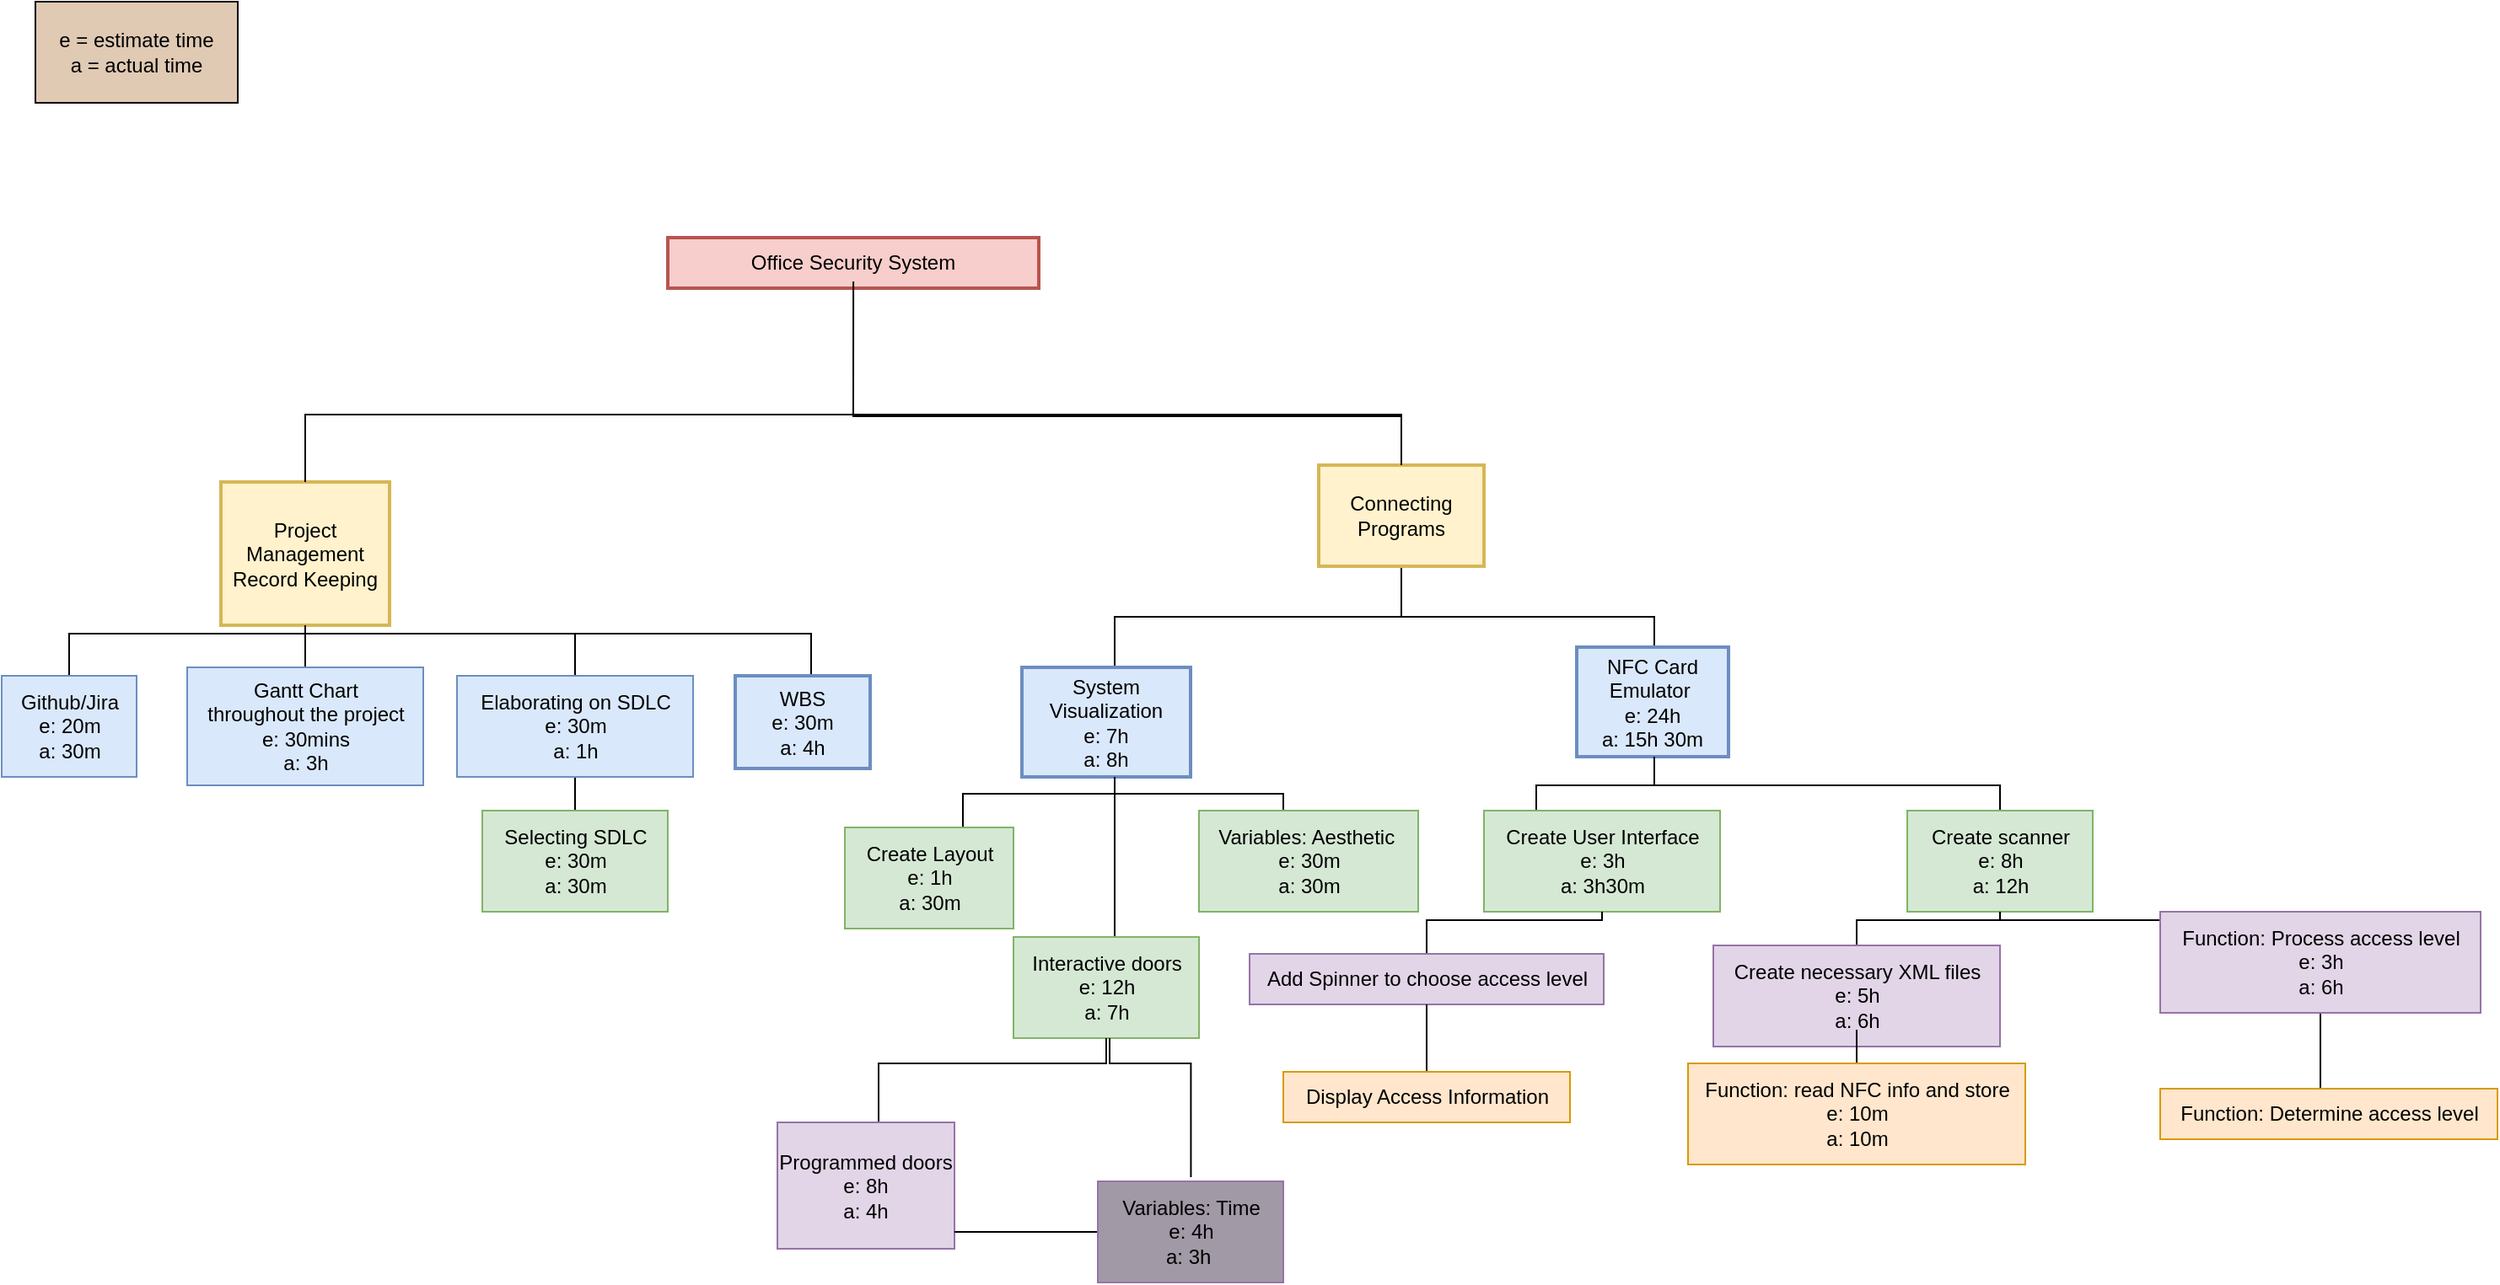 <mxfile version="20.2.3" type="device"><diagram id="EE8iB7MX44LSs6XcPGxk" name="Page-1"><mxGraphModel dx="1667" dy="1955" grid="1" gridSize="10" guides="1" tooltips="1" connect="1" arrows="1" fold="1" page="1" pageScale="1" pageWidth="1700" pageHeight="1100" math="0" shadow="0"><root><mxCell id="0"/><mxCell id="1" parent="0"/><mxCell id="ZWjXJzR2okZZIUNWNGTY-2" value="Office Security System" style="text;html=1;strokeColor=#b85450;fillColor=#f8cecc;align=center;verticalAlign=middle;whiteSpace=wrap;rounded=0;strokeWidth=2;" parent="1" vertex="1"><mxGeometry x="415" y="-900" width="220" height="30" as="geometry"/></mxCell><mxCell id="ZWjXJzR2okZZIUNWNGTY-9" value="Project Management Record Keeping" style="text;html=1;strokeColor=#d6b656;fillColor=#fff2cc;align=center;verticalAlign=middle;whiteSpace=wrap;rounded=0;strokeWidth=2;" parent="1" vertex="1"><mxGeometry x="150" y="-755" width="100" height="85" as="geometry"/></mxCell><mxCell id="ZWjXJzR2okZZIUNWNGTY-60" value="" style="edgeStyle=orthogonalEdgeStyle;rounded=0;orthogonalLoop=1;jettySize=auto;html=1;endArrow=none;endFill=0;exitX=0.5;exitY=0;exitDx=0;exitDy=0;" parent="1" source="ZWjXJzR2okZZIUNWNGTY-12" target="ZWjXJzR2okZZIUNWNGTY-55" edge="1"><mxGeometry relative="1" as="geometry"><Array as="points"><mxPoint x="680" y="-635"/><mxPoint x="680" y="-675"/><mxPoint x="850" y="-675"/></Array></mxGeometry></mxCell><mxCell id="ZWjXJzR2okZZIUNWNGTY-12" value="System&lt;br&gt;Visualization&lt;br&gt;e: 7h&lt;br&gt;a: 8h" style="text;html=1;strokeColor=#6c8ebf;fillColor=#dae8fc;align=center;verticalAlign=middle;whiteSpace=wrap;rounded=0;strokeWidth=2;" parent="1" vertex="1"><mxGeometry x="625" y="-645" width="100" height="65" as="geometry"/></mxCell><mxCell id="ZWjXJzR2okZZIUNWNGTY-35" value="" style="edgeStyle=orthogonalEdgeStyle;rounded=0;orthogonalLoop=1;jettySize=auto;html=1;endArrow=none;endFill=0;entryX=0.5;entryY=1;entryDx=0;entryDy=0;exitX=0.5;exitY=0;exitDx=0;exitDy=0;" parent="1" source="ZWjXJzR2okZZIUNWNGTY-22" target="ZWjXJzR2okZZIUNWNGTY-55" edge="1"><mxGeometry relative="1" as="geometry"><Array as="points"><mxPoint x="1000" y="-675"/><mxPoint x="850" y="-675"/></Array></mxGeometry></mxCell><mxCell id="ZWjXJzR2okZZIUNWNGTY-22" value="NFC Card Emulator&amp;nbsp;&lt;br&gt;e: 24h&lt;br&gt;a: 15h 30m" style="text;html=1;strokeColor=#6c8ebf;fillColor=#dae8fc;align=center;verticalAlign=middle;whiteSpace=wrap;rounded=0;strokeWidth=2;" parent="1" vertex="1"><mxGeometry x="954" y="-657" width="90" height="65" as="geometry"/></mxCell><mxCell id="ZWjXJzR2okZZIUNWNGTY-65" value="" style="edgeStyle=orthogonalEdgeStyle;rounded=0;orthogonalLoop=1;jettySize=auto;html=1;endArrow=none;endFill=0;" parent="1" source="ZWjXJzR2okZZIUNWNGTY-43" target="ZWjXJzR2okZZIUNWNGTY-9" edge="1"><mxGeometry relative="1" as="geometry"/></mxCell><mxCell id="ZWjXJzR2okZZIUNWNGTY-43" value="Gantt Chart&lt;br&gt;throughout the project&lt;br&gt;e: 30mins&lt;br&gt;a: 3h" style="text;html=1;align=center;verticalAlign=middle;resizable=0;points=[];autosize=1;strokeColor=#6c8ebf;fillColor=#dae8fc;" parent="1" vertex="1"><mxGeometry x="130" y="-645" width="140" height="70" as="geometry"/></mxCell><mxCell id="ZWjXJzR2okZZIUNWNGTY-76" value="" style="edgeStyle=orthogonalEdgeStyle;rounded=0;orthogonalLoop=1;jettySize=auto;html=1;endArrow=none;endFill=0;" parent="1" source="ZWjXJzR2okZZIUNWNGTY-44" target="ZWjXJzR2okZZIUNWNGTY-45" edge="1"><mxGeometry relative="1" as="geometry"/></mxCell><mxCell id="ZWjXJzR2okZZIUNWNGTY-44" value="Selecting SDLC&lt;br&gt;e: 30m&lt;br&gt;a: 30m" style="text;html=1;align=center;verticalAlign=middle;resizable=0;points=[];autosize=1;strokeColor=#82b366;fillColor=#d5e8d4;" parent="1" vertex="1"><mxGeometry x="305" y="-560" width="110" height="60" as="geometry"/></mxCell><mxCell id="ZWjXJzR2okZZIUNWNGTY-73" value="" style="edgeStyle=orthogonalEdgeStyle;rounded=0;orthogonalLoop=1;jettySize=auto;html=1;endArrow=none;endFill=0;" parent="1" source="ZWjXJzR2okZZIUNWNGTY-49" target="ZWjXJzR2okZZIUNWNGTY-9" edge="1"><mxGeometry relative="1" as="geometry"><Array as="points"><mxPoint x="60" y="-665"/><mxPoint x="200" y="-665"/></Array></mxGeometry></mxCell><mxCell id="ZWjXJzR2okZZIUNWNGTY-49" value="Github/Jira&lt;br&gt;e: 20m&lt;br&gt;a: 30m" style="text;html=1;align=center;verticalAlign=middle;resizable=0;points=[];autosize=1;strokeColor=#6c8ebf;fillColor=#dae8fc;" parent="1" vertex="1"><mxGeometry x="20" y="-640" width="80" height="60" as="geometry"/></mxCell><mxCell id="ZWjXJzR2okZZIUNWNGTY-90" value="" style="edgeStyle=orthogonalEdgeStyle;rounded=0;orthogonalLoop=1;jettySize=auto;html=1;endArrow=none;endFill=0;" parent="1" source="ZWjXJzR2okZZIUNWNGTY-50" target="ZWjXJzR2okZZIUNWNGTY-12" edge="1"><mxGeometry relative="1" as="geometry"><Array as="points"><mxPoint x="590" y="-570"/><mxPoint x="680" y="-570"/></Array></mxGeometry></mxCell><mxCell id="ZWjXJzR2okZZIUNWNGTY-50" value="Create Layout&lt;br&gt;e: 1h&lt;br&gt;a: 30m" style="text;html=1;align=center;verticalAlign=middle;resizable=0;points=[];autosize=1;strokeColor=#82b366;fillColor=#d5e8d4;" parent="1" vertex="1"><mxGeometry x="520" y="-550" width="100" height="60" as="geometry"/></mxCell><mxCell id="lyX6zAoThmtzHPLyIfO2-4" value="" style="edgeStyle=orthogonalEdgeStyle;rounded=0;orthogonalLoop=1;jettySize=auto;html=1;endArrow=none;endFill=0;" edge="1" parent="1"><mxGeometry relative="1" as="geometry"><mxPoint x="680.0" y="-485" as="sourcePoint"/><mxPoint x="680.0" y="-580" as="targetPoint"/></mxGeometry></mxCell><mxCell id="ZWjXJzR2okZZIUNWNGTY-51" value="Interactive doors&lt;br&gt;e: 12h&lt;br&gt;a: 7h" style="text;html=1;align=center;verticalAlign=middle;resizable=0;points=[];autosize=1;strokeColor=#82b366;fillColor=#d5e8d4;" parent="1" vertex="1"><mxGeometry x="620" y="-485" width="110" height="60" as="geometry"/></mxCell><mxCell id="ZWjXJzR2okZZIUNWNGTY-70" value="" style="edgeStyle=orthogonalEdgeStyle;rounded=0;orthogonalLoop=1;jettySize=auto;html=1;endArrow=none;endFill=0;exitX=0.213;exitY=0.008;exitDx=0;exitDy=0;exitPerimeter=0;" parent="1" source="ZWjXJzR2okZZIUNWNGTY-52" target="ZWjXJzR2okZZIUNWNGTY-22" edge="1"><mxGeometry relative="1" as="geometry"><Array as="points"><mxPoint x="930" y="-545"/><mxPoint x="930" y="-575"/><mxPoint x="1000" y="-575"/></Array></mxGeometry></mxCell><mxCell id="ZWjXJzR2okZZIUNWNGTY-52" value="Create User Interface&lt;br&gt;e: 3h&lt;br&gt;a: 3h30m" style="text;html=1;align=center;verticalAlign=middle;resizable=0;points=[];autosize=1;strokeColor=#82b366;fillColor=#d5e8d4;" parent="1" vertex="1"><mxGeometry x="899" y="-560" width="140" height="60" as="geometry"/></mxCell><mxCell id="ZWjXJzR2okZZIUNWNGTY-71" value="" style="edgeStyle=orthogonalEdgeStyle;rounded=0;orthogonalLoop=1;jettySize=auto;html=1;endArrow=none;endFill=0;" parent="1" source="ZWjXJzR2okZZIUNWNGTY-53" target="ZWjXJzR2okZZIUNWNGTY-22" edge="1"><mxGeometry relative="1" as="geometry"><Array as="points"><mxPoint x="1205" y="-575"/><mxPoint x="1000" y="-575"/></Array></mxGeometry></mxCell><mxCell id="ZWjXJzR2okZZIUNWNGTY-53" value="Create scanner&lt;br&gt;e: 8h&lt;br&gt;a: 12h" style="text;html=1;align=center;verticalAlign=middle;resizable=0;points=[];autosize=1;strokeColor=#82b366;fillColor=#d5e8d4;" parent="1" vertex="1"><mxGeometry x="1150" y="-560" width="110" height="60" as="geometry"/></mxCell><mxCell id="ZWjXJzR2okZZIUNWNGTY-56" value="" style="edgeStyle=orthogonalEdgeStyle;rounded=0;orthogonalLoop=1;jettySize=auto;html=1;endArrow=none;endFill=0;" parent="1" edge="1"><mxGeometry relative="1" as="geometry"><mxPoint x="850.0" y="-769" as="sourcePoint"/><mxPoint x="525.048" y="-874" as="targetPoint"/><Array as="points"><mxPoint x="850" y="-794"/><mxPoint x="525" y="-794"/></Array></mxGeometry></mxCell><mxCell id="ZWjXJzR2okZZIUNWNGTY-55" value="Connecting Programs" style="text;html=1;strokeColor=#d6b656;fillColor=#fff2cc;align=center;verticalAlign=middle;whiteSpace=wrap;rounded=0;strokeWidth=2;" parent="1" vertex="1"><mxGeometry x="801" y="-765" width="98" height="60" as="geometry"/></mxCell><mxCell id="ZWjXJzR2okZZIUNWNGTY-57" value="" style="edgeStyle=orthogonalEdgeStyle;rounded=0;orthogonalLoop=1;jettySize=auto;html=1;endArrow=none;endFill=0;" parent="1" source="ZWjXJzR2okZZIUNWNGTY-9" target="ZWjXJzR2okZZIUNWNGTY-55" edge="1"><mxGeometry relative="1" as="geometry"><mxPoint x="200" y="-715" as="sourcePoint"/><mxPoint x="850" y="-815" as="targetPoint"/><Array as="points"><mxPoint x="200" y="-795"/><mxPoint x="850" y="-795"/></Array></mxGeometry></mxCell><mxCell id="ZWjXJzR2okZZIUNWNGTY-78" value="" style="edgeStyle=orthogonalEdgeStyle;rounded=0;orthogonalLoop=1;jettySize=auto;html=1;endArrow=none;endFill=0;" parent="1" source="ZWjXJzR2okZZIUNWNGTY-45" target="ZWjXJzR2okZZIUNWNGTY-9" edge="1"><mxGeometry relative="1" as="geometry"><Array as="points"><mxPoint x="360" y="-665"/><mxPoint x="200" y="-665"/></Array></mxGeometry></mxCell><mxCell id="ZWjXJzR2okZZIUNWNGTY-45" value="Elaborating on SDLC&lt;br&gt;e: 30m&lt;br&gt;a: 1h" style="text;html=1;align=center;verticalAlign=middle;resizable=0;points=[];autosize=1;strokeColor=#6c8ebf;fillColor=#dae8fc;" parent="1" vertex="1"><mxGeometry x="290" y="-640" width="140" height="60" as="geometry"/></mxCell><mxCell id="ZWjXJzR2okZZIUNWNGTY-79" value="" style="edgeStyle=orthogonalEdgeStyle;rounded=0;orthogonalLoop=1;jettySize=auto;html=1;endArrow=none;endFill=0;startArrow=none;entryX=0.5;entryY=1;entryDx=0;entryDy=0;" parent="1" source="ZWjXJzR2okZZIUNWNGTY-42" target="ZWjXJzR2okZZIUNWNGTY-9" edge="1"><mxGeometry relative="1" as="geometry"><mxPoint x="500" y="-565" as="sourcePoint"/><mxPoint x="200" y="-759.0" as="targetPoint"/><Array as="points"><mxPoint x="500" y="-665"/><mxPoint x="200" y="-665"/></Array></mxGeometry></mxCell><mxCell id="ZWjXJzR2okZZIUNWNGTY-42" value="WBS&lt;br&gt;e: 30m&lt;br&gt;a: 4h" style="text;html=1;strokeColor=#6c8ebf;fillColor=#dae8fc;align=center;verticalAlign=middle;whiteSpace=wrap;rounded=0;strokeWidth=2;" parent="1" vertex="1"><mxGeometry x="455" y="-640" width="80" height="55" as="geometry"/></mxCell><mxCell id="lyX6zAoThmtzHPLyIfO2-2" value="" style="edgeStyle=orthogonalEdgeStyle;rounded=0;orthogonalLoop=1;jettySize=auto;html=1;endArrow=none;endFill=0;" edge="1" parent="1" target="ZWjXJzR2okZZIUNWNGTY-51"><mxGeometry relative="1" as="geometry"><mxPoint x="540" y="-374.0" as="sourcePoint"/><mxPoint x="690" y="-420" as="targetPoint"/><Array as="points"><mxPoint x="540" y="-410"/><mxPoint x="675" y="-410"/></Array></mxGeometry></mxCell><mxCell id="ZWjXJzR2okZZIUNWNGTY-83" value="Programmed doors&lt;br&gt;e: 8h&lt;br&gt;a: 4h" style="text;html=1;strokeColor=#9673a6;fillColor=#e1d5e7;align=center;verticalAlign=middle;whiteSpace=wrap;rounded=0;strokeWidth=1;" parent="1" vertex="1"><mxGeometry x="480" y="-375" width="105" height="75" as="geometry"/></mxCell><mxCell id="ZWjXJzR2okZZIUNWNGTY-89" value="" style="edgeStyle=orthogonalEdgeStyle;rounded=0;orthogonalLoop=1;jettySize=auto;html=1;endArrow=none;endFill=0;" parent="1" source="ZWjXJzR2okZZIUNWNGTY-86" target="ZWjXJzR2okZZIUNWNGTY-12" edge="1"><mxGeometry relative="1" as="geometry"><Array as="points"><mxPoint x="780" y="-570"/><mxPoint x="680" y="-570"/></Array></mxGeometry></mxCell><mxCell id="ZWjXJzR2okZZIUNWNGTY-86" value="Variables: Aesthetic&amp;nbsp;&lt;br&gt;e: 30m&lt;br&gt;a: 30m" style="text;html=1;align=center;verticalAlign=middle;resizable=0;points=[];autosize=1;strokeColor=#82b366;fillColor=#d5e8d4;" parent="1" vertex="1"><mxGeometry x="730" y="-560" width="130" height="60" as="geometry"/></mxCell><mxCell id="ZWjXJzR2okZZIUNWNGTY-88" value="" style="edgeStyle=orthogonalEdgeStyle;rounded=0;orthogonalLoop=1;jettySize=auto;html=1;endArrow=none;endFill=0;exitX=0.502;exitY=-0.041;exitDx=0;exitDy=0;exitPerimeter=0;" parent="1" source="ZWjXJzR2okZZIUNWNGTY-87" edge="1" target="ZWjXJzR2okZZIUNWNGTY-51"><mxGeometry relative="1" as="geometry"><mxPoint x="676.04" y="-350" as="sourcePoint"/><mxPoint x="677" y="-420" as="targetPoint"/><Array as="points"><mxPoint x="725" y="-410"/><mxPoint x="677" y="-410"/></Array></mxGeometry></mxCell><mxCell id="ZWjXJzR2okZZIUNWNGTY-106" value="" style="edgeStyle=orthogonalEdgeStyle;rounded=0;orthogonalLoop=1;jettySize=auto;html=1;endArrow=none;endFill=0;" parent="1" source="ZWjXJzR2okZZIUNWNGTY-87" target="ZWjXJzR2okZZIUNWNGTY-83" edge="1"><mxGeometry relative="1" as="geometry"><Array as="points"><mxPoint x="700" y="-320"/><mxPoint x="700" y="-320"/></Array></mxGeometry></mxCell><mxCell id="ZWjXJzR2okZZIUNWNGTY-87" value="Variables: Time&lt;br&gt;e: 4h&lt;br&gt;a: 3h&amp;nbsp;" style="text;html=1;align=center;verticalAlign=middle;resizable=0;points=[];autosize=1;strokeColor=#9673a6;fillColor=#A199A6;" parent="1" vertex="1"><mxGeometry x="670" y="-340" width="110" height="60" as="geometry"/></mxCell><mxCell id="ZWjXJzR2okZZIUNWNGTY-100" value="" style="edgeStyle=orthogonalEdgeStyle;rounded=0;orthogonalLoop=1;jettySize=auto;html=1;endArrow=none;endFill=0;" parent="1" source="ZWjXJzR2okZZIUNWNGTY-93" target="ZWjXJzR2okZZIUNWNGTY-53" edge="1"><mxGeometry relative="1" as="geometry"><Array as="points"><mxPoint x="1120" y="-495"/><mxPoint x="1205" y="-495"/></Array></mxGeometry></mxCell><mxCell id="ZWjXJzR2okZZIUNWNGTY-93" value="Create necessary XML files&lt;br&gt;e: 5h&lt;br&gt;a: 6h" style="text;html=1;align=center;verticalAlign=middle;resizable=0;points=[];autosize=1;strokeColor=#9673a6;fillColor=#e1d5e7;" parent="1" vertex="1"><mxGeometry x="1035" y="-480" width="170" height="60" as="geometry"/></mxCell><mxCell id="ZWjXJzR2okZZIUNWNGTY-99" value="" style="edgeStyle=orthogonalEdgeStyle;rounded=0;orthogonalLoop=1;jettySize=auto;html=1;endArrow=none;endFill=0;" parent="1" source="ZWjXJzR2okZZIUNWNGTY-94" target="ZWjXJzR2okZZIUNWNGTY-52" edge="1"><mxGeometry relative="1" as="geometry"/></mxCell><mxCell id="ZWjXJzR2okZZIUNWNGTY-94" value="Add Spinner to choose access level" style="text;html=1;align=center;verticalAlign=middle;resizable=0;points=[];autosize=1;strokeColor=#9673a6;fillColor=#e1d5e7;" parent="1" vertex="1"><mxGeometry x="760" y="-475" width="210" height="30" as="geometry"/></mxCell><mxCell id="ZWjXJzR2okZZIUNWNGTY-101" value="" style="edgeStyle=orthogonalEdgeStyle;rounded=0;orthogonalLoop=1;jettySize=auto;html=1;endArrow=none;endFill=0;" parent="1" source="ZWjXJzR2okZZIUNWNGTY-95" target="ZWjXJzR2okZZIUNWNGTY-93" edge="1"><mxGeometry relative="1" as="geometry"/></mxCell><mxCell id="ZWjXJzR2okZZIUNWNGTY-95" value="Function: read NFC info and store&lt;br&gt;e: 10m&lt;br&gt;a: 10m" style="text;html=1;align=center;verticalAlign=middle;resizable=0;points=[];autosize=1;strokeColor=#d79b00;fillColor=#ffe6cc;" parent="1" vertex="1"><mxGeometry x="1020" y="-410" width="200" height="60" as="geometry"/></mxCell><mxCell id="ZWjXJzR2okZZIUNWNGTY-103" value="" style="edgeStyle=orthogonalEdgeStyle;rounded=0;orthogonalLoop=1;jettySize=auto;html=1;endArrow=none;endFill=0;" parent="1" source="ZWjXJzR2okZZIUNWNGTY-96" target="ZWjXJzR2okZZIUNWNGTY-97" edge="1"><mxGeometry relative="1" as="geometry"><Array as="points"><mxPoint x="1395" y="-415"/><mxPoint x="1395" y="-415"/></Array></mxGeometry></mxCell><mxCell id="ZWjXJzR2okZZIUNWNGTY-96" value="Function: Determine access level" style="text;html=1;align=center;verticalAlign=middle;resizable=0;points=[];autosize=1;strokeColor=#d79b00;fillColor=#ffe6cc;" parent="1" vertex="1"><mxGeometry x="1300" y="-395" width="200" height="30" as="geometry"/></mxCell><mxCell id="ZWjXJzR2okZZIUNWNGTY-102" value="" style="edgeStyle=orthogonalEdgeStyle;rounded=0;orthogonalLoop=1;jettySize=auto;html=1;endArrow=none;endFill=0;" parent="1" source="ZWjXJzR2okZZIUNWNGTY-97" target="ZWjXJzR2okZZIUNWNGTY-53" edge="1"><mxGeometry relative="1" as="geometry"><Array as="points"><mxPoint x="1395" y="-495"/><mxPoint x="1205" y="-495"/></Array></mxGeometry></mxCell><mxCell id="ZWjXJzR2okZZIUNWNGTY-97" value="Function: Process access level&lt;br&gt;e: 3h&lt;br&gt;a: 6h" style="text;html=1;align=center;verticalAlign=middle;resizable=0;points=[];autosize=1;strokeColor=#9673a6;fillColor=#e1d5e7;" parent="1" vertex="1"><mxGeometry x="1300" y="-500" width="190" height="60" as="geometry"/></mxCell><mxCell id="ZWjXJzR2okZZIUNWNGTY-105" value="" style="edgeStyle=orthogonalEdgeStyle;rounded=0;orthogonalLoop=1;jettySize=auto;html=1;endArrow=none;endFill=0;" parent="1" source="ZWjXJzR2okZZIUNWNGTY-104" target="ZWjXJzR2okZZIUNWNGTY-94" edge="1"><mxGeometry relative="1" as="geometry"/></mxCell><mxCell id="ZWjXJzR2okZZIUNWNGTY-104" value="Display Access Information" style="text;html=1;align=center;verticalAlign=middle;resizable=0;points=[];autosize=1;strokeColor=#d79b00;fillColor=#ffe6cc;" parent="1" vertex="1"><mxGeometry x="780" y="-405" width="170" height="30" as="geometry"/></mxCell><mxCell id="ZWjXJzR2okZZIUNWNGTY-113" value="e = estimate time&lt;br&gt;a = actual time" style="rounded=0;whiteSpace=wrap;html=1;strokeColor=default;strokeWidth=1;fillColor=#E0CAB4;gradientColor=none;" parent="1" vertex="1"><mxGeometry x="40" y="-1040" width="120" height="60" as="geometry"/></mxCell></root></mxGraphModel></diagram></mxfile>
